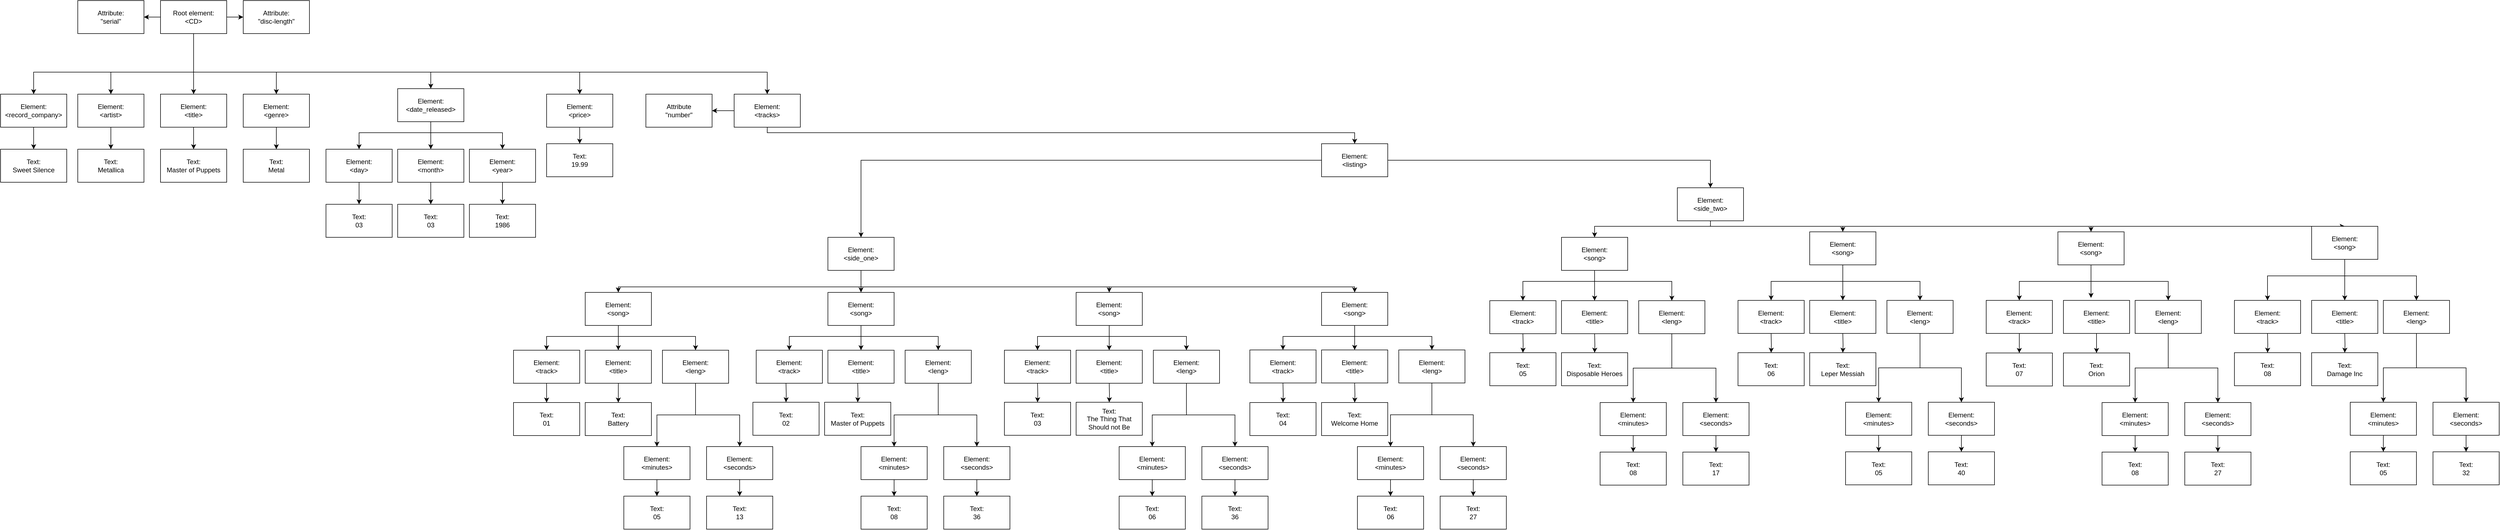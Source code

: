 <mxfile version="20.3.7" type="device"><diagram id="uTWHhxHzwHohY6OMQYmg" name="Pagina-1"><mxGraphModel dx="1826" dy="770" grid="1" gridSize="10" guides="1" tooltips="1" connect="1" arrows="1" fold="1" page="1" pageScale="1" pageWidth="827" pageHeight="1169" math="0" shadow="0"><root><mxCell id="0"/><mxCell id="1" parent="0"/><mxCell id="5ODjTU5dufKvru8kq5_A-4" value="" style="edgeStyle=orthogonalEdgeStyle;rounded=0;orthogonalLoop=1;jettySize=auto;html=1;" edge="1" parent="1" source="5ODjTU5dufKvru8kq5_A-1" target="5ODjTU5dufKvru8kq5_A-3"><mxGeometry relative="1" as="geometry"/></mxCell><mxCell id="5ODjTU5dufKvru8kq5_A-6" value="" style="edgeStyle=orthogonalEdgeStyle;rounded=0;orthogonalLoop=1;jettySize=auto;html=1;" edge="1" parent="1" source="5ODjTU5dufKvru8kq5_A-1" target="5ODjTU5dufKvru8kq5_A-2"><mxGeometry relative="1" as="geometry"/></mxCell><mxCell id="5ODjTU5dufKvru8kq5_A-38" style="edgeStyle=orthogonalEdgeStyle;rounded=0;orthogonalLoop=1;jettySize=auto;html=1;entryX=0.5;entryY=0;entryDx=0;entryDy=0;" edge="1" parent="1" source="5ODjTU5dufKvru8kq5_A-1" target="5ODjTU5dufKvru8kq5_A-10"><mxGeometry relative="1" as="geometry"/></mxCell><mxCell id="5ODjTU5dufKvru8kq5_A-39" style="edgeStyle=orthogonalEdgeStyle;rounded=0;orthogonalLoop=1;jettySize=auto;html=1;entryX=0.5;entryY=0;entryDx=0;entryDy=0;" edge="1" parent="1" source="5ODjTU5dufKvru8kq5_A-1" target="5ODjTU5dufKvru8kq5_A-14"><mxGeometry relative="1" as="geometry"><Array as="points"><mxPoint x="390" y="170"/><mxPoint x="540" y="170"/></Array></mxGeometry></mxCell><mxCell id="5ODjTU5dufKvru8kq5_A-42" style="edgeStyle=orthogonalEdgeStyle;rounded=0;orthogonalLoop=1;jettySize=auto;html=1;entryX=0.5;entryY=0;entryDx=0;entryDy=0;" edge="1" parent="1" source="5ODjTU5dufKvru8kq5_A-1" target="5ODjTU5dufKvru8kq5_A-7"><mxGeometry relative="1" as="geometry"><Array as="points"><mxPoint x="390" y="170"/><mxPoint x="240" y="170"/></Array></mxGeometry></mxCell><mxCell id="5ODjTU5dufKvru8kq5_A-43" style="edgeStyle=orthogonalEdgeStyle;rounded=0;orthogonalLoop=1;jettySize=auto;html=1;entryX=0.5;entryY=0;entryDx=0;entryDy=0;" edge="1" parent="1" source="5ODjTU5dufKvru8kq5_A-1" target="5ODjTU5dufKvru8kq5_A-9"><mxGeometry relative="1" as="geometry"><Array as="points"><mxPoint x="390" y="170"/><mxPoint x="100" y="170"/></Array></mxGeometry></mxCell><mxCell id="5ODjTU5dufKvru8kq5_A-52" style="edgeStyle=orthogonalEdgeStyle;rounded=0;orthogonalLoop=1;jettySize=auto;html=1;" edge="1" parent="1" source="5ODjTU5dufKvru8kq5_A-1" target="5ODjTU5dufKvru8kq5_A-16"><mxGeometry relative="1" as="geometry"><Array as="points"><mxPoint x="390" y="170"/><mxPoint x="1090" y="170"/></Array></mxGeometry></mxCell><mxCell id="5ODjTU5dufKvru8kq5_A-56" style="edgeStyle=orthogonalEdgeStyle;rounded=0;orthogonalLoop=1;jettySize=auto;html=1;entryX=0.5;entryY=0;entryDx=0;entryDy=0;" edge="1" parent="1" source="5ODjTU5dufKvru8kq5_A-1" target="5ODjTU5dufKvru8kq5_A-11"><mxGeometry relative="1" as="geometry"><Array as="points"><mxPoint x="390" y="170"/><mxPoint x="1430" y="170"/></Array></mxGeometry></mxCell><mxCell id="5ODjTU5dufKvru8kq5_A-117" style="edgeStyle=orthogonalEdgeStyle;rounded=0;orthogonalLoop=1;jettySize=auto;html=1;" edge="1" parent="1" source="5ODjTU5dufKvru8kq5_A-1" target="5ODjTU5dufKvru8kq5_A-15"><mxGeometry relative="1" as="geometry"><Array as="points"><mxPoint x="390" y="170"/><mxPoint x="820" y="170"/></Array></mxGeometry></mxCell><mxCell id="5ODjTU5dufKvru8kq5_A-1" value="Root element:&lt;br&gt;&amp;lt;CD&amp;gt;" style="rounded=0;whiteSpace=wrap;html=1;" vertex="1" parent="1"><mxGeometry x="330" y="40" width="120" height="60" as="geometry"/></mxCell><mxCell id="5ODjTU5dufKvru8kq5_A-2" value="Attribute:&lt;br&gt;&quot;disc-length&quot;" style="rounded=0;whiteSpace=wrap;html=1;" vertex="1" parent="1"><mxGeometry x="480" y="40" width="120" height="60" as="geometry"/></mxCell><mxCell id="5ODjTU5dufKvru8kq5_A-3" value="Attribute:&lt;br&gt;&quot;serial&quot;" style="rounded=0;whiteSpace=wrap;html=1;" vertex="1" parent="1"><mxGeometry x="180" y="40" width="120" height="60" as="geometry"/></mxCell><mxCell id="5ODjTU5dufKvru8kq5_A-119" value="" style="edgeStyle=orthogonalEdgeStyle;rounded=0;orthogonalLoop=1;jettySize=auto;html=1;" edge="1" parent="1" source="5ODjTU5dufKvru8kq5_A-7" target="5ODjTU5dufKvru8kq5_A-114"><mxGeometry relative="1" as="geometry"/></mxCell><mxCell id="5ODjTU5dufKvru8kq5_A-7" value="Element:&lt;br&gt;&amp;lt;artist&amp;gt;" style="rounded=0;whiteSpace=wrap;html=1;" vertex="1" parent="1"><mxGeometry x="180" y="210" width="120" height="60" as="geometry"/></mxCell><mxCell id="5ODjTU5dufKvru8kq5_A-118" value="" style="edgeStyle=orthogonalEdgeStyle;rounded=0;orthogonalLoop=1;jettySize=auto;html=1;" edge="1" parent="1" source="5ODjTU5dufKvru8kq5_A-9" target="5ODjTU5dufKvru8kq5_A-113"><mxGeometry relative="1" as="geometry"/></mxCell><mxCell id="5ODjTU5dufKvru8kq5_A-9" value="Element:&lt;br&gt;&amp;lt;record_company&amp;gt;" style="rounded=0;whiteSpace=wrap;html=1;" vertex="1" parent="1"><mxGeometry x="40" y="210" width="120" height="60" as="geometry"/></mxCell><mxCell id="5ODjTU5dufKvru8kq5_A-120" value="" style="edgeStyle=orthogonalEdgeStyle;rounded=0;orthogonalLoop=1;jettySize=auto;html=1;" edge="1" parent="1" source="5ODjTU5dufKvru8kq5_A-10" target="5ODjTU5dufKvru8kq5_A-115"><mxGeometry relative="1" as="geometry"/></mxCell><mxCell id="5ODjTU5dufKvru8kq5_A-10" value="Element:&lt;br&gt;&amp;lt;title&amp;gt;" style="rounded=0;whiteSpace=wrap;html=1;" vertex="1" parent="1"><mxGeometry x="330" y="210" width="120" height="60" as="geometry"/></mxCell><mxCell id="5ODjTU5dufKvru8kq5_A-79" style="edgeStyle=orthogonalEdgeStyle;rounded=0;orthogonalLoop=1;jettySize=auto;html=1;entryX=0.5;entryY=0;entryDx=0;entryDy=0;" edge="1" parent="1" source="5ODjTU5dufKvru8kq5_A-11" target="5ODjTU5dufKvru8kq5_A-19"><mxGeometry relative="1" as="geometry"><Array as="points"><mxPoint x="1430" y="280"/><mxPoint x="2495" y="280"/></Array></mxGeometry></mxCell><mxCell id="5ODjTU5dufKvru8kq5_A-297" value="" style="edgeStyle=orthogonalEdgeStyle;rounded=0;orthogonalLoop=1;jettySize=auto;html=1;" edge="1" parent="1" source="5ODjTU5dufKvru8kq5_A-11" target="5ODjTU5dufKvru8kq5_A-18"><mxGeometry relative="1" as="geometry"/></mxCell><mxCell id="5ODjTU5dufKvru8kq5_A-11" value="Element:&lt;br&gt;&amp;lt;tracks&amp;gt;" style="rounded=0;whiteSpace=wrap;html=1;" vertex="1" parent="1"><mxGeometry x="1370" y="210" width="120" height="60" as="geometry"/></mxCell><mxCell id="5ODjTU5dufKvru8kq5_A-121" value="" style="edgeStyle=orthogonalEdgeStyle;rounded=0;orthogonalLoop=1;jettySize=auto;html=1;" edge="1" parent="1" source="5ODjTU5dufKvru8kq5_A-14" target="5ODjTU5dufKvru8kq5_A-116"><mxGeometry relative="1" as="geometry"/></mxCell><mxCell id="5ODjTU5dufKvru8kq5_A-14" value="Element:&lt;br&gt;&amp;lt;genre&amp;gt;" style="rounded=0;whiteSpace=wrap;html=1;" vertex="1" parent="1"><mxGeometry x="480" y="210" width="120" height="60" as="geometry"/></mxCell><mxCell id="5ODjTU5dufKvru8kq5_A-53" style="edgeStyle=orthogonalEdgeStyle;rounded=0;orthogonalLoop=1;jettySize=auto;html=1;entryX=0.5;entryY=0;entryDx=0;entryDy=0;" edge="1" parent="1" source="5ODjTU5dufKvru8kq5_A-15" target="5ODjTU5dufKvru8kq5_A-46"><mxGeometry relative="1" as="geometry"><Array as="points"><mxPoint x="820" y="280"/><mxPoint x="690" y="280"/></Array></mxGeometry></mxCell><mxCell id="5ODjTU5dufKvru8kq5_A-54" style="edgeStyle=orthogonalEdgeStyle;rounded=0;orthogonalLoop=1;jettySize=auto;html=1;" edge="1" parent="1" source="5ODjTU5dufKvru8kq5_A-15" target="5ODjTU5dufKvru8kq5_A-48"><mxGeometry relative="1" as="geometry"><Array as="points"><mxPoint x="820" y="280"/><mxPoint x="950" y="280"/></Array></mxGeometry></mxCell><mxCell id="5ODjTU5dufKvru8kq5_A-55" value="" style="edgeStyle=orthogonalEdgeStyle;rounded=0;orthogonalLoop=1;jettySize=auto;html=1;" edge="1" parent="1" source="5ODjTU5dufKvru8kq5_A-15" target="5ODjTU5dufKvru8kq5_A-47"><mxGeometry relative="1" as="geometry"/></mxCell><mxCell id="5ODjTU5dufKvru8kq5_A-15" value="Element:&lt;br&gt;&amp;lt;date_released&amp;gt;" style="rounded=0;whiteSpace=wrap;html=1;" vertex="1" parent="1"><mxGeometry x="760" y="200" width="120" height="60" as="geometry"/></mxCell><mxCell id="5ODjTU5dufKvru8kq5_A-130" value="" style="edgeStyle=orthogonalEdgeStyle;rounded=0;orthogonalLoop=1;jettySize=auto;html=1;" edge="1" parent="1" source="5ODjTU5dufKvru8kq5_A-16" target="5ODjTU5dufKvru8kq5_A-129"><mxGeometry relative="1" as="geometry"/></mxCell><mxCell id="5ODjTU5dufKvru8kq5_A-16" value="Element:&lt;br&gt;&amp;lt;price&amp;gt;" style="rounded=0;whiteSpace=wrap;html=1;" vertex="1" parent="1"><mxGeometry x="1030" y="210" width="120" height="60" as="geometry"/></mxCell><mxCell id="5ODjTU5dufKvru8kq5_A-18" value="Attribute&lt;br&gt;&quot;number&quot;" style="rounded=0;whiteSpace=wrap;html=1;" vertex="1" parent="1"><mxGeometry x="1210" y="210" width="120" height="60" as="geometry"/></mxCell><mxCell id="5ODjTU5dufKvru8kq5_A-77" style="edgeStyle=orthogonalEdgeStyle;rounded=0;orthogonalLoop=1;jettySize=auto;html=1;" edge="1" parent="1" source="5ODjTU5dufKvru8kq5_A-19" target="5ODjTU5dufKvru8kq5_A-20"><mxGeometry relative="1" as="geometry"/></mxCell><mxCell id="5ODjTU5dufKvru8kq5_A-78" style="edgeStyle=orthogonalEdgeStyle;rounded=0;orthogonalLoop=1;jettySize=auto;html=1;entryX=0.5;entryY=0;entryDx=0;entryDy=0;" edge="1" parent="1" source="5ODjTU5dufKvru8kq5_A-19" target="5ODjTU5dufKvru8kq5_A-25"><mxGeometry relative="1" as="geometry"/></mxCell><mxCell id="5ODjTU5dufKvru8kq5_A-19" value="Element:&lt;br&gt;&amp;lt;listing&amp;gt;" style="rounded=0;whiteSpace=wrap;html=1;" vertex="1" parent="1"><mxGeometry x="2435" y="300" width="120" height="60" as="geometry"/></mxCell><mxCell id="5ODjTU5dufKvru8kq5_A-81" value="" style="edgeStyle=orthogonalEdgeStyle;rounded=0;orthogonalLoop=1;jettySize=auto;html=1;" edge="1" parent="1" source="5ODjTU5dufKvru8kq5_A-20" target="5ODjTU5dufKvru8kq5_A-22"><mxGeometry relative="1" as="geometry"/></mxCell><mxCell id="5ODjTU5dufKvru8kq5_A-133" style="edgeStyle=orthogonalEdgeStyle;rounded=0;orthogonalLoop=1;jettySize=auto;html=1;entryX=0.5;entryY=0;entryDx=0;entryDy=0;" edge="1" parent="1" source="5ODjTU5dufKvru8kq5_A-20" target="5ODjTU5dufKvru8kq5_A-21"><mxGeometry relative="1" as="geometry"><Array as="points"><mxPoint x="1600" y="560"/><mxPoint x="1160" y="560"/></Array></mxGeometry></mxCell><mxCell id="5ODjTU5dufKvru8kq5_A-134" style="edgeStyle=orthogonalEdgeStyle;rounded=0;orthogonalLoop=1;jettySize=auto;html=1;entryX=0.5;entryY=0;entryDx=0;entryDy=0;" edge="1" parent="1" source="5ODjTU5dufKvru8kq5_A-20" target="5ODjTU5dufKvru8kq5_A-23"><mxGeometry relative="1" as="geometry"><Array as="points"><mxPoint x="1600" y="560"/><mxPoint x="2050" y="560"/></Array></mxGeometry></mxCell><mxCell id="5ODjTU5dufKvru8kq5_A-135" style="edgeStyle=orthogonalEdgeStyle;rounded=0;orthogonalLoop=1;jettySize=auto;html=1;" edge="1" parent="1" source="5ODjTU5dufKvru8kq5_A-20" target="5ODjTU5dufKvru8kq5_A-24"><mxGeometry relative="1" as="geometry"><Array as="points"><mxPoint x="1600" y="560"/><mxPoint x="2495" y="560"/></Array></mxGeometry></mxCell><mxCell id="5ODjTU5dufKvru8kq5_A-20" value="Element:&lt;br&gt;&amp;lt;side_one&amp;gt;" style="rounded=0;whiteSpace=wrap;html=1;" vertex="1" parent="1"><mxGeometry x="1540" y="470" width="120" height="60" as="geometry"/></mxCell><mxCell id="5ODjTU5dufKvru8kq5_A-91" style="edgeStyle=orthogonalEdgeStyle;rounded=0;orthogonalLoop=1;jettySize=auto;html=1;entryX=0.5;entryY=0;entryDx=0;entryDy=0;" edge="1" parent="1" source="5ODjTU5dufKvru8kq5_A-21" target="5ODjTU5dufKvru8kq5_A-32"><mxGeometry relative="1" as="geometry"><Array as="points"><mxPoint x="1160" y="650"/><mxPoint x="1300" y="650"/></Array></mxGeometry></mxCell><mxCell id="5ODjTU5dufKvru8kq5_A-92" value="" style="edgeStyle=orthogonalEdgeStyle;rounded=0;orthogonalLoop=1;jettySize=auto;html=1;" edge="1" parent="1" source="5ODjTU5dufKvru8kq5_A-21" target="5ODjTU5dufKvru8kq5_A-31"><mxGeometry relative="1" as="geometry"/></mxCell><mxCell id="5ODjTU5dufKvru8kq5_A-93" style="edgeStyle=orthogonalEdgeStyle;rounded=0;orthogonalLoop=1;jettySize=auto;html=1;entryX=0.5;entryY=0;entryDx=0;entryDy=0;" edge="1" parent="1" source="5ODjTU5dufKvru8kq5_A-21" target="5ODjTU5dufKvru8kq5_A-30"><mxGeometry relative="1" as="geometry"><Array as="points"><mxPoint x="1160" y="650"/><mxPoint x="1030" y="650"/></Array></mxGeometry></mxCell><mxCell id="5ODjTU5dufKvru8kq5_A-21" value="Element:&lt;br&gt;&amp;lt;song&amp;gt;" style="rounded=0;whiteSpace=wrap;html=1;" vertex="1" parent="1"><mxGeometry x="1100" y="570" width="120" height="60" as="geometry"/></mxCell><mxCell id="5ODjTU5dufKvru8kq5_A-94" style="edgeStyle=orthogonalEdgeStyle;rounded=0;orthogonalLoop=1;jettySize=auto;html=1;" edge="1" parent="1" source="5ODjTU5dufKvru8kq5_A-22" target="5ODjTU5dufKvru8kq5_A-34"><mxGeometry relative="1" as="geometry"/></mxCell><mxCell id="5ODjTU5dufKvru8kq5_A-95" style="edgeStyle=orthogonalEdgeStyle;rounded=0;orthogonalLoop=1;jettySize=auto;html=1;entryX=0.5;entryY=0;entryDx=0;entryDy=0;" edge="1" parent="1" source="5ODjTU5dufKvru8kq5_A-22" target="5ODjTU5dufKvru8kq5_A-33"><mxGeometry relative="1" as="geometry"><Array as="points"><mxPoint x="1600" y="650"/><mxPoint x="1470" y="650"/></Array></mxGeometry></mxCell><mxCell id="5ODjTU5dufKvru8kq5_A-96" style="edgeStyle=orthogonalEdgeStyle;rounded=0;orthogonalLoop=1;jettySize=auto;html=1;" edge="1" parent="1" source="5ODjTU5dufKvru8kq5_A-22" target="5ODjTU5dufKvru8kq5_A-35"><mxGeometry relative="1" as="geometry"><Array as="points"><mxPoint x="1600" y="650"/><mxPoint x="1740" y="650"/></Array></mxGeometry></mxCell><mxCell id="5ODjTU5dufKvru8kq5_A-22" value="Element:&lt;br&gt;&amp;lt;song&amp;gt;" style="rounded=0;whiteSpace=wrap;html=1;" vertex="1" parent="1"><mxGeometry x="1540" y="570" width="120" height="60" as="geometry"/></mxCell><mxCell id="5ODjTU5dufKvru8kq5_A-97" style="edgeStyle=orthogonalEdgeStyle;rounded=0;orthogonalLoop=1;jettySize=auto;html=1;entryX=0.5;entryY=0;entryDx=0;entryDy=0;" edge="1" parent="1" source="5ODjTU5dufKvru8kq5_A-23" target="5ODjTU5dufKvru8kq5_A-58"><mxGeometry relative="1" as="geometry"/></mxCell><mxCell id="5ODjTU5dufKvru8kq5_A-98" style="edgeStyle=orthogonalEdgeStyle;rounded=0;orthogonalLoop=1;jettySize=auto;html=1;" edge="1" parent="1" source="5ODjTU5dufKvru8kq5_A-23" target="5ODjTU5dufKvru8kq5_A-57"><mxGeometry relative="1" as="geometry"><Array as="points"><mxPoint x="2050" y="650"/><mxPoint x="1920" y="650"/></Array></mxGeometry></mxCell><mxCell id="5ODjTU5dufKvru8kq5_A-136" style="edgeStyle=orthogonalEdgeStyle;rounded=0;orthogonalLoop=1;jettySize=auto;html=1;" edge="1" parent="1" source="5ODjTU5dufKvru8kq5_A-23" target="5ODjTU5dufKvru8kq5_A-59"><mxGeometry relative="1" as="geometry"><Array as="points"><mxPoint x="2050" y="650"/><mxPoint x="2190" y="650"/></Array></mxGeometry></mxCell><mxCell id="5ODjTU5dufKvru8kq5_A-23" value="Element:&lt;br&gt;&amp;lt;song&amp;gt;" style="rounded=0;whiteSpace=wrap;html=1;" vertex="1" parent="1"><mxGeometry x="1990" y="570" width="120" height="60" as="geometry"/></mxCell><mxCell id="5ODjTU5dufKvru8kq5_A-100" value="" style="edgeStyle=orthogonalEdgeStyle;rounded=0;orthogonalLoop=1;jettySize=auto;html=1;" edge="1" parent="1" source="5ODjTU5dufKvru8kq5_A-24" target="5ODjTU5dufKvru8kq5_A-61"><mxGeometry relative="1" as="geometry"/></mxCell><mxCell id="5ODjTU5dufKvru8kq5_A-137" style="edgeStyle=orthogonalEdgeStyle;rounded=0;orthogonalLoop=1;jettySize=auto;html=1;entryX=0.5;entryY=0;entryDx=0;entryDy=0;" edge="1" parent="1" source="5ODjTU5dufKvru8kq5_A-24" target="5ODjTU5dufKvru8kq5_A-60"><mxGeometry relative="1" as="geometry"><Array as="points"><mxPoint x="2495" y="650"/><mxPoint x="2365" y="650"/></Array></mxGeometry></mxCell><mxCell id="5ODjTU5dufKvru8kq5_A-138" style="edgeStyle=orthogonalEdgeStyle;rounded=0;orthogonalLoop=1;jettySize=auto;html=1;entryX=0.5;entryY=0;entryDx=0;entryDy=0;" edge="1" parent="1" source="5ODjTU5dufKvru8kq5_A-24" target="5ODjTU5dufKvru8kq5_A-62"><mxGeometry relative="1" as="geometry"><Array as="points"><mxPoint x="2495" y="650"/><mxPoint x="2635" y="650"/></Array></mxGeometry></mxCell><mxCell id="5ODjTU5dufKvru8kq5_A-24" value="Element:&lt;br&gt;&amp;lt;song&amp;gt;" style="rounded=0;whiteSpace=wrap;html=1;" vertex="1" parent="1"><mxGeometry x="2435" y="570" width="120" height="60" as="geometry"/></mxCell><mxCell id="5ODjTU5dufKvru8kq5_A-84" style="edgeStyle=orthogonalEdgeStyle;rounded=0;orthogonalLoop=1;jettySize=auto;html=1;entryX=0.5;entryY=0;entryDx=0;entryDy=0;" edge="1" parent="1" source="5ODjTU5dufKvru8kq5_A-25" target="5ODjTU5dufKvru8kq5_A-26"><mxGeometry relative="1" as="geometry"><Array as="points"><mxPoint x="3140" y="450"/><mxPoint x="2930" y="450"/></Array></mxGeometry></mxCell><mxCell id="5ODjTU5dufKvru8kq5_A-85" style="edgeStyle=orthogonalEdgeStyle;rounded=0;orthogonalLoop=1;jettySize=auto;html=1;entryX=0.5;entryY=0;entryDx=0;entryDy=0;" edge="1" parent="1" source="5ODjTU5dufKvru8kq5_A-25" target="5ODjTU5dufKvru8kq5_A-27"><mxGeometry relative="1" as="geometry"><Array as="points"><mxPoint x="3140" y="450"/><mxPoint x="3380" y="450"/></Array></mxGeometry></mxCell><mxCell id="5ODjTU5dufKvru8kq5_A-86" style="edgeStyle=orthogonalEdgeStyle;rounded=0;orthogonalLoop=1;jettySize=auto;html=1;entryX=0.5;entryY=0;entryDx=0;entryDy=0;" edge="1" parent="1" source="5ODjTU5dufKvru8kq5_A-25" target="5ODjTU5dufKvru8kq5_A-28"><mxGeometry relative="1" as="geometry"><Array as="points"><mxPoint x="3140" y="450"/><mxPoint x="3830" y="450"/></Array></mxGeometry></mxCell><mxCell id="5ODjTU5dufKvru8kq5_A-112" style="edgeStyle=orthogonalEdgeStyle;rounded=0;orthogonalLoop=1;jettySize=auto;html=1;entryX=0.5;entryY=0;entryDx=0;entryDy=0;" edge="1" parent="1" source="5ODjTU5dufKvru8kq5_A-25" target="5ODjTU5dufKvru8kq5_A-29"><mxGeometry relative="1" as="geometry"><Array as="points"><mxPoint x="3140" y="450"/></Array></mxGeometry></mxCell><mxCell id="5ODjTU5dufKvru8kq5_A-25" value="Element:&lt;br&gt;&amp;lt;side_two&amp;gt;" style="rounded=0;whiteSpace=wrap;html=1;" vertex="1" parent="1"><mxGeometry x="3080" y="380" width="120" height="60" as="geometry"/></mxCell><mxCell id="5ODjTU5dufKvru8kq5_A-88" style="edgeStyle=orthogonalEdgeStyle;rounded=0;orthogonalLoop=1;jettySize=auto;html=1;entryX=0.5;entryY=0;entryDx=0;entryDy=0;" edge="1" parent="1" source="5ODjTU5dufKvru8kq5_A-26" target="5ODjTU5dufKvru8kq5_A-63"><mxGeometry relative="1" as="geometry"><Array as="points"><mxPoint x="2930" y="550"/><mxPoint x="2800" y="550"/></Array></mxGeometry></mxCell><mxCell id="5ODjTU5dufKvru8kq5_A-89" value="" style="edgeStyle=orthogonalEdgeStyle;rounded=0;orthogonalLoop=1;jettySize=auto;html=1;" edge="1" parent="1" source="5ODjTU5dufKvru8kq5_A-26" target="5ODjTU5dufKvru8kq5_A-64"><mxGeometry relative="1" as="geometry"/></mxCell><mxCell id="5ODjTU5dufKvru8kq5_A-90" style="edgeStyle=orthogonalEdgeStyle;rounded=0;orthogonalLoop=1;jettySize=auto;html=1;" edge="1" parent="1" source="5ODjTU5dufKvru8kq5_A-26" target="5ODjTU5dufKvru8kq5_A-65"><mxGeometry relative="1" as="geometry"><Array as="points"><mxPoint x="2930" y="550"/><mxPoint x="3070" y="550"/></Array></mxGeometry></mxCell><mxCell id="5ODjTU5dufKvru8kq5_A-26" value="Element:&lt;br&gt;&amp;lt;song&amp;gt;" style="rounded=0;whiteSpace=wrap;html=1;" vertex="1" parent="1"><mxGeometry x="2870" y="470" width="120" height="60" as="geometry"/></mxCell><mxCell id="5ODjTU5dufKvru8kq5_A-103" value="" style="edgeStyle=orthogonalEdgeStyle;rounded=0;orthogonalLoop=1;jettySize=auto;html=1;" edge="1" parent="1" source="5ODjTU5dufKvru8kq5_A-27" target="5ODjTU5dufKvru8kq5_A-67"><mxGeometry relative="1" as="geometry"/></mxCell><mxCell id="5ODjTU5dufKvru8kq5_A-104" style="edgeStyle=orthogonalEdgeStyle;rounded=0;orthogonalLoop=1;jettySize=auto;html=1;entryX=0.5;entryY=0;entryDx=0;entryDy=0;" edge="1" parent="1" source="5ODjTU5dufKvru8kq5_A-27" target="5ODjTU5dufKvru8kq5_A-66"><mxGeometry relative="1" as="geometry"><Array as="points"><mxPoint x="3380" y="550"/><mxPoint x="3250" y="550"/></Array></mxGeometry></mxCell><mxCell id="5ODjTU5dufKvru8kq5_A-105" style="edgeStyle=orthogonalEdgeStyle;rounded=0;orthogonalLoop=1;jettySize=auto;html=1;entryX=0.5;entryY=0;entryDx=0;entryDy=0;" edge="1" parent="1" source="5ODjTU5dufKvru8kq5_A-27" target="5ODjTU5dufKvru8kq5_A-68"><mxGeometry relative="1" as="geometry"><Array as="points"><mxPoint x="3380" y="550"/><mxPoint x="3520" y="550"/></Array></mxGeometry></mxCell><mxCell id="5ODjTU5dufKvru8kq5_A-27" value="Element:&lt;br&gt;&amp;lt;song&amp;gt;" style="rounded=0;whiteSpace=wrap;html=1;" vertex="1" parent="1"><mxGeometry x="3320" y="460" width="120" height="60" as="geometry"/></mxCell><mxCell id="5ODjTU5dufKvru8kq5_A-106" style="edgeStyle=orthogonalEdgeStyle;rounded=0;orthogonalLoop=1;jettySize=auto;html=1;" edge="1" parent="1" source="5ODjTU5dufKvru8kq5_A-28"><mxGeometry relative="1" as="geometry"><mxPoint x="3830" y="580" as="targetPoint"/></mxGeometry></mxCell><mxCell id="5ODjTU5dufKvru8kq5_A-107" style="edgeStyle=orthogonalEdgeStyle;rounded=0;orthogonalLoop=1;jettySize=auto;html=1;" edge="1" parent="1" source="5ODjTU5dufKvru8kq5_A-28" target="5ODjTU5dufKvru8kq5_A-69"><mxGeometry relative="1" as="geometry"><Array as="points"><mxPoint x="3830" y="550"/><mxPoint x="3700" y="550"/></Array></mxGeometry></mxCell><mxCell id="5ODjTU5dufKvru8kq5_A-108" style="edgeStyle=orthogonalEdgeStyle;rounded=0;orthogonalLoop=1;jettySize=auto;html=1;entryX=0.5;entryY=0;entryDx=0;entryDy=0;" edge="1" parent="1" source="5ODjTU5dufKvru8kq5_A-28" target="5ODjTU5dufKvru8kq5_A-71"><mxGeometry relative="1" as="geometry"><Array as="points"><mxPoint x="3830" y="550"/><mxPoint x="3970" y="550"/></Array></mxGeometry></mxCell><mxCell id="5ODjTU5dufKvru8kq5_A-28" value="Element:&lt;br&gt;&amp;lt;song&amp;gt;" style="rounded=0;whiteSpace=wrap;html=1;" vertex="1" parent="1"><mxGeometry x="3770" y="460" width="120" height="60" as="geometry"/></mxCell><mxCell id="5ODjTU5dufKvru8kq5_A-109" style="edgeStyle=orthogonalEdgeStyle;rounded=0;orthogonalLoop=1;jettySize=auto;html=1;entryX=0.5;entryY=0;entryDx=0;entryDy=0;" edge="1" parent="1" source="5ODjTU5dufKvru8kq5_A-29" target="5ODjTU5dufKvru8kq5_A-72"><mxGeometry relative="1" as="geometry"><Array as="points"><mxPoint x="4290" y="540"/><mxPoint x="4150" y="540"/></Array></mxGeometry></mxCell><mxCell id="5ODjTU5dufKvru8kq5_A-110" value="" style="edgeStyle=orthogonalEdgeStyle;rounded=0;orthogonalLoop=1;jettySize=auto;html=1;" edge="1" parent="1" source="5ODjTU5dufKvru8kq5_A-29" target="5ODjTU5dufKvru8kq5_A-73"><mxGeometry relative="1" as="geometry"/></mxCell><mxCell id="5ODjTU5dufKvru8kq5_A-111" style="edgeStyle=orthogonalEdgeStyle;rounded=0;orthogonalLoop=1;jettySize=auto;html=1;entryX=0.5;entryY=0;entryDx=0;entryDy=0;" edge="1" parent="1" source="5ODjTU5dufKvru8kq5_A-29" target="5ODjTU5dufKvru8kq5_A-74"><mxGeometry relative="1" as="geometry"><Array as="points"><mxPoint x="4290" y="540"/><mxPoint x="4420" y="540"/></Array></mxGeometry></mxCell><mxCell id="5ODjTU5dufKvru8kq5_A-29" value="Element:&lt;br&gt;&amp;lt;song&amp;gt;" style="rounded=0;whiteSpace=wrap;html=1;" vertex="1" parent="1"><mxGeometry x="4230" y="450" width="120" height="60" as="geometry"/></mxCell><mxCell id="5ODjTU5dufKvru8kq5_A-144" value="" style="edgeStyle=orthogonalEdgeStyle;rounded=0;orthogonalLoop=1;jettySize=auto;html=1;" edge="1" parent="1" source="5ODjTU5dufKvru8kq5_A-30" target="5ODjTU5dufKvru8kq5_A-139"><mxGeometry relative="1" as="geometry"/></mxCell><mxCell id="5ODjTU5dufKvru8kq5_A-30" value="Element:&lt;br&gt;&amp;lt;track&amp;gt;" style="rounded=0;whiteSpace=wrap;html=1;" vertex="1" parent="1"><mxGeometry x="970" y="675" width="120" height="60" as="geometry"/></mxCell><mxCell id="5ODjTU5dufKvru8kq5_A-143" value="" style="edgeStyle=orthogonalEdgeStyle;rounded=0;orthogonalLoop=1;jettySize=auto;html=1;" edge="1" parent="1" source="5ODjTU5dufKvru8kq5_A-31" target="5ODjTU5dufKvru8kq5_A-140"><mxGeometry relative="1" as="geometry"/></mxCell><mxCell id="5ODjTU5dufKvru8kq5_A-31" value="Element:&lt;br&gt;&amp;lt;title&amp;gt;" style="rounded=0;whiteSpace=wrap;html=1;" vertex="1" parent="1"><mxGeometry x="1100" y="675" width="120" height="60" as="geometry"/></mxCell><mxCell id="5ODjTU5dufKvru8kq5_A-147" style="edgeStyle=orthogonalEdgeStyle;rounded=0;orthogonalLoop=1;jettySize=auto;html=1;" edge="1" parent="1" source="5ODjTU5dufKvru8kq5_A-32" target="5ODjTU5dufKvru8kq5_A-146"><mxGeometry relative="1" as="geometry"/></mxCell><mxCell id="5ODjTU5dufKvru8kq5_A-148" style="edgeStyle=orthogonalEdgeStyle;rounded=0;orthogonalLoop=1;jettySize=auto;html=1;entryX=0.5;entryY=0;entryDx=0;entryDy=0;" edge="1" parent="1" source="5ODjTU5dufKvru8kq5_A-32" target="5ODjTU5dufKvru8kq5_A-145"><mxGeometry relative="1" as="geometry"/></mxCell><mxCell id="5ODjTU5dufKvru8kq5_A-32" value="Element:&lt;br&gt;&amp;lt;leng&amp;gt;" style="rounded=0;whiteSpace=wrap;html=1;" vertex="1" parent="1"><mxGeometry x="1240" y="675" width="120" height="60" as="geometry"/></mxCell><mxCell id="5ODjTU5dufKvru8kq5_A-33" value="Element:&lt;br&gt;&amp;lt;track&amp;gt;" style="rounded=0;whiteSpace=wrap;html=1;" vertex="1" parent="1"><mxGeometry x="1410" y="675" width="120" height="60" as="geometry"/></mxCell><mxCell id="5ODjTU5dufKvru8kq5_A-34" value="Element:&lt;br&gt;&amp;lt;title&amp;gt;" style="rounded=0;whiteSpace=wrap;html=1;" vertex="1" parent="1"><mxGeometry x="1540" y="675" width="120" height="60" as="geometry"/></mxCell><mxCell id="5ODjTU5dufKvru8kq5_A-225" style="edgeStyle=orthogonalEdgeStyle;rounded=0;orthogonalLoop=1;jettySize=auto;html=1;" edge="1" parent="1" source="5ODjTU5dufKvru8kq5_A-35" target="5ODjTU5dufKvru8kq5_A-221"><mxGeometry relative="1" as="geometry"/></mxCell><mxCell id="5ODjTU5dufKvru8kq5_A-226" style="edgeStyle=orthogonalEdgeStyle;rounded=0;orthogonalLoop=1;jettySize=auto;html=1;entryX=0.5;entryY=0;entryDx=0;entryDy=0;" edge="1" parent="1" source="5ODjTU5dufKvru8kq5_A-35" target="5ODjTU5dufKvru8kq5_A-222"><mxGeometry relative="1" as="geometry"/></mxCell><mxCell id="5ODjTU5dufKvru8kq5_A-35" value="Element:&lt;br&gt;&amp;lt;leng&amp;gt;" style="rounded=0;whiteSpace=wrap;html=1;" vertex="1" parent="1"><mxGeometry x="1680" y="675" width="120" height="60" as="geometry"/></mxCell><mxCell id="5ODjTU5dufKvru8kq5_A-125" value="" style="edgeStyle=orthogonalEdgeStyle;rounded=0;orthogonalLoop=1;jettySize=auto;html=1;" edge="1" parent="1" source="5ODjTU5dufKvru8kq5_A-46" target="5ODjTU5dufKvru8kq5_A-122"><mxGeometry relative="1" as="geometry"/></mxCell><mxCell id="5ODjTU5dufKvru8kq5_A-46" value="Element:&lt;br&gt;&amp;lt;day&amp;gt;" style="rounded=0;whiteSpace=wrap;html=1;" vertex="1" parent="1"><mxGeometry x="630" y="310" width="120" height="60" as="geometry"/></mxCell><mxCell id="5ODjTU5dufKvru8kq5_A-126" value="" style="edgeStyle=orthogonalEdgeStyle;rounded=0;orthogonalLoop=1;jettySize=auto;html=1;" edge="1" parent="1" source="5ODjTU5dufKvru8kq5_A-47" target="5ODjTU5dufKvru8kq5_A-123"><mxGeometry relative="1" as="geometry"/></mxCell><mxCell id="5ODjTU5dufKvru8kq5_A-47" value="Element:&lt;br&gt;&amp;lt;month&amp;gt;" style="rounded=0;whiteSpace=wrap;html=1;" vertex="1" parent="1"><mxGeometry x="760" y="310" width="120" height="60" as="geometry"/></mxCell><mxCell id="5ODjTU5dufKvru8kq5_A-127" value="" style="edgeStyle=orthogonalEdgeStyle;rounded=0;orthogonalLoop=1;jettySize=auto;html=1;" edge="1" parent="1" source="5ODjTU5dufKvru8kq5_A-48" target="5ODjTU5dufKvru8kq5_A-124"><mxGeometry relative="1" as="geometry"/></mxCell><mxCell id="5ODjTU5dufKvru8kq5_A-48" value="Element:&lt;br&gt;&amp;lt;year&amp;gt;" style="rounded=0;whiteSpace=wrap;html=1;" vertex="1" parent="1"><mxGeometry x="890" y="310" width="120" height="60" as="geometry"/></mxCell><mxCell id="5ODjTU5dufKvru8kq5_A-57" value="Element:&lt;br&gt;&amp;lt;track&amp;gt;" style="rounded=0;whiteSpace=wrap;html=1;" vertex="1" parent="1"><mxGeometry x="1860" y="675" width="120" height="60" as="geometry"/></mxCell><mxCell id="5ODjTU5dufKvru8kq5_A-58" value="Element:&lt;br&gt;&amp;lt;title&amp;gt;" style="rounded=0;whiteSpace=wrap;html=1;" vertex="1" parent="1"><mxGeometry x="1990" y="675" width="120" height="60" as="geometry"/></mxCell><mxCell id="5ODjTU5dufKvru8kq5_A-235" style="edgeStyle=orthogonalEdgeStyle;rounded=0;orthogonalLoop=1;jettySize=auto;html=1;entryX=0.5;entryY=0;entryDx=0;entryDy=0;" edge="1" parent="1" source="5ODjTU5dufKvru8kq5_A-59" target="5ODjTU5dufKvru8kq5_A-230"><mxGeometry relative="1" as="geometry"/></mxCell><mxCell id="5ODjTU5dufKvru8kq5_A-236" style="edgeStyle=orthogonalEdgeStyle;rounded=0;orthogonalLoop=1;jettySize=auto;html=1;" edge="1" parent="1" source="5ODjTU5dufKvru8kq5_A-59" target="5ODjTU5dufKvru8kq5_A-232"><mxGeometry relative="1" as="geometry"/></mxCell><mxCell id="5ODjTU5dufKvru8kq5_A-59" value="Element:&lt;br&gt;&amp;lt;leng&amp;gt;" style="rounded=0;whiteSpace=wrap;html=1;" vertex="1" parent="1"><mxGeometry x="2130" y="675" width="120" height="60" as="geometry"/></mxCell><mxCell id="5ODjTU5dufKvru8kq5_A-60" value="Element:&lt;br&gt;&amp;lt;track&amp;gt;" style="rounded=0;whiteSpace=wrap;html=1;" vertex="1" parent="1"><mxGeometry x="2305" y="674.5" width="120" height="60" as="geometry"/></mxCell><mxCell id="5ODjTU5dufKvru8kq5_A-61" value="Element:&lt;br&gt;&amp;lt;title&amp;gt;" style="rounded=0;whiteSpace=wrap;html=1;" vertex="1" parent="1"><mxGeometry x="2435" y="674.5" width="120" height="60" as="geometry"/></mxCell><mxCell id="5ODjTU5dufKvru8kq5_A-243" style="edgeStyle=orthogonalEdgeStyle;rounded=0;orthogonalLoop=1;jettySize=auto;html=1;" edge="1" parent="1" source="5ODjTU5dufKvru8kq5_A-62" target="5ODjTU5dufKvru8kq5_A-238"><mxGeometry relative="1" as="geometry"/></mxCell><mxCell id="5ODjTU5dufKvru8kq5_A-244" style="edgeStyle=orthogonalEdgeStyle;rounded=0;orthogonalLoop=1;jettySize=auto;html=1;" edge="1" parent="1" source="5ODjTU5dufKvru8kq5_A-62" target="5ODjTU5dufKvru8kq5_A-239"><mxGeometry relative="1" as="geometry"/></mxCell><mxCell id="5ODjTU5dufKvru8kq5_A-62" value="Element:&lt;br&gt;&amp;lt;leng&amp;gt;" style="rounded=0;whiteSpace=wrap;html=1;" vertex="1" parent="1"><mxGeometry x="2575" y="674.5" width="120" height="60" as="geometry"/></mxCell><mxCell id="5ODjTU5dufKvru8kq5_A-63" value="Element:&lt;br&gt;&amp;lt;track&amp;gt;" style="rounded=0;whiteSpace=wrap;html=1;" vertex="1" parent="1"><mxGeometry x="2740" y="585" width="120" height="60" as="geometry"/></mxCell><mxCell id="5ODjTU5dufKvru8kq5_A-64" value="Element:&lt;br&gt;&amp;lt;title&amp;gt;" style="rounded=0;whiteSpace=wrap;html=1;" vertex="1" parent="1"><mxGeometry x="2870" y="585" width="120" height="60" as="geometry"/></mxCell><mxCell id="5ODjTU5dufKvru8kq5_A-268" style="edgeStyle=orthogonalEdgeStyle;rounded=0;orthogonalLoop=1;jettySize=auto;html=1;" edge="1" parent="1" source="5ODjTU5dufKvru8kq5_A-65" target="5ODjTU5dufKvru8kq5_A-264"><mxGeometry relative="1" as="geometry"/></mxCell><mxCell id="5ODjTU5dufKvru8kq5_A-269" style="edgeStyle=orthogonalEdgeStyle;rounded=0;orthogonalLoop=1;jettySize=auto;html=1;" edge="1" parent="1" source="5ODjTU5dufKvru8kq5_A-65" target="5ODjTU5dufKvru8kq5_A-265"><mxGeometry relative="1" as="geometry"/></mxCell><mxCell id="5ODjTU5dufKvru8kq5_A-65" value="Element:&lt;br&gt;&amp;lt;leng&amp;gt;" style="rounded=0;whiteSpace=wrap;html=1;" vertex="1" parent="1"><mxGeometry x="3010" y="585" width="120" height="60" as="geometry"/></mxCell><mxCell id="5ODjTU5dufKvru8kq5_A-66" value="Element:&lt;br&gt;&amp;lt;track&amp;gt;" style="rounded=0;whiteSpace=wrap;html=1;" vertex="1" parent="1"><mxGeometry x="3190" y="584.5" width="120" height="60" as="geometry"/></mxCell><mxCell id="5ODjTU5dufKvru8kq5_A-67" value="Element:&lt;br&gt;&amp;lt;title&amp;gt;" style="rounded=0;whiteSpace=wrap;html=1;" vertex="1" parent="1"><mxGeometry x="3320" y="584.5" width="120" height="60" as="geometry"/></mxCell><mxCell id="5ODjTU5dufKvru8kq5_A-275" style="edgeStyle=orthogonalEdgeStyle;rounded=0;orthogonalLoop=1;jettySize=auto;html=1;" edge="1" parent="1" source="5ODjTU5dufKvru8kq5_A-68" target="5ODjTU5dufKvru8kq5_A-270"><mxGeometry relative="1" as="geometry"/></mxCell><mxCell id="5ODjTU5dufKvru8kq5_A-276" style="edgeStyle=orthogonalEdgeStyle;rounded=0;orthogonalLoop=1;jettySize=auto;html=1;" edge="1" parent="1" source="5ODjTU5dufKvru8kq5_A-68" target="5ODjTU5dufKvru8kq5_A-271"><mxGeometry relative="1" as="geometry"/></mxCell><mxCell id="5ODjTU5dufKvru8kq5_A-68" value="Element:&lt;br&gt;&amp;lt;leng&amp;gt;" style="rounded=0;whiteSpace=wrap;html=1;" vertex="1" parent="1"><mxGeometry x="3460" y="584.5" width="120" height="60" as="geometry"/></mxCell><mxCell id="5ODjTU5dufKvru8kq5_A-258" value="" style="edgeStyle=orthogonalEdgeStyle;rounded=0;orthogonalLoop=1;jettySize=auto;html=1;" edge="1" parent="1" source="5ODjTU5dufKvru8kq5_A-69" target="5ODjTU5dufKvru8kq5_A-255"><mxGeometry relative="1" as="geometry"/></mxCell><mxCell id="5ODjTU5dufKvru8kq5_A-69" value="Element:&lt;br&gt;&amp;lt;track&amp;gt;" style="rounded=0;whiteSpace=wrap;html=1;" vertex="1" parent="1"><mxGeometry x="3640" y="584.5" width="120" height="60" as="geometry"/></mxCell><mxCell id="5ODjTU5dufKvru8kq5_A-259" value="" style="edgeStyle=orthogonalEdgeStyle;rounded=0;orthogonalLoop=1;jettySize=auto;html=1;" edge="1" parent="1" source="5ODjTU5dufKvru8kq5_A-70" target="5ODjTU5dufKvru8kq5_A-256"><mxGeometry relative="1" as="geometry"/></mxCell><mxCell id="5ODjTU5dufKvru8kq5_A-70" value="Element:&lt;br&gt;&amp;lt;title&amp;gt;" style="rounded=0;whiteSpace=wrap;html=1;" vertex="1" parent="1"><mxGeometry x="3780" y="584.5" width="120" height="60" as="geometry"/></mxCell><mxCell id="5ODjTU5dufKvru8kq5_A-293" style="edgeStyle=orthogonalEdgeStyle;rounded=0;orthogonalLoop=1;jettySize=auto;html=1;entryX=0.5;entryY=0;entryDx=0;entryDy=0;" edge="1" parent="1" source="5ODjTU5dufKvru8kq5_A-71" target="5ODjTU5dufKvru8kq5_A-281"><mxGeometry relative="1" as="geometry"/></mxCell><mxCell id="5ODjTU5dufKvru8kq5_A-294" style="edgeStyle=orthogonalEdgeStyle;rounded=0;orthogonalLoop=1;jettySize=auto;html=1;" edge="1" parent="1" source="5ODjTU5dufKvru8kq5_A-71" target="5ODjTU5dufKvru8kq5_A-282"><mxGeometry relative="1" as="geometry"/></mxCell><mxCell id="5ODjTU5dufKvru8kq5_A-71" value="Element:&lt;br&gt;&amp;lt;leng&amp;gt;" style="rounded=0;whiteSpace=wrap;html=1;" vertex="1" parent="1"><mxGeometry x="3910" y="584.5" width="120" height="60" as="geometry"/></mxCell><mxCell id="5ODjTU5dufKvru8kq5_A-72" value="Element:&lt;br&gt;&amp;lt;track&amp;gt;" style="rounded=0;whiteSpace=wrap;html=1;" vertex="1" parent="1"><mxGeometry x="4090" y="584.5" width="120" height="60" as="geometry"/></mxCell><mxCell id="5ODjTU5dufKvru8kq5_A-73" value="Element:&lt;br&gt;&amp;lt;title&amp;gt;" style="rounded=0;whiteSpace=wrap;html=1;" vertex="1" parent="1"><mxGeometry x="4230" y="584.5" width="120" height="60" as="geometry"/></mxCell><mxCell id="5ODjTU5dufKvru8kq5_A-289" style="edgeStyle=orthogonalEdgeStyle;rounded=0;orthogonalLoop=1;jettySize=auto;html=1;entryX=0.5;entryY=0;entryDx=0;entryDy=0;" edge="1" parent="1" source="5ODjTU5dufKvru8kq5_A-74" target="5ODjTU5dufKvru8kq5_A-285"><mxGeometry relative="1" as="geometry"/></mxCell><mxCell id="5ODjTU5dufKvru8kq5_A-290" style="edgeStyle=orthogonalEdgeStyle;rounded=0;orthogonalLoop=1;jettySize=auto;html=1;entryX=0.5;entryY=0;entryDx=0;entryDy=0;" edge="1" parent="1" source="5ODjTU5dufKvru8kq5_A-74" target="5ODjTU5dufKvru8kq5_A-286"><mxGeometry relative="1" as="geometry"/></mxCell><mxCell id="5ODjTU5dufKvru8kq5_A-74" value="Element:&lt;br&gt;&amp;lt;leng&amp;gt;" style="rounded=0;whiteSpace=wrap;html=1;" vertex="1" parent="1"><mxGeometry x="4360" y="584.5" width="120" height="60" as="geometry"/></mxCell><mxCell id="5ODjTU5dufKvru8kq5_A-113" value="Text:&lt;br&gt;Sweet Silence" style="rounded=0;whiteSpace=wrap;html=1;" vertex="1" parent="1"><mxGeometry x="40" y="310" width="120" height="60" as="geometry"/></mxCell><mxCell id="5ODjTU5dufKvru8kq5_A-114" value="Text:&lt;br&gt;Metallica" style="rounded=0;whiteSpace=wrap;html=1;" vertex="1" parent="1"><mxGeometry x="180" y="310" width="120" height="60" as="geometry"/></mxCell><mxCell id="5ODjTU5dufKvru8kq5_A-115" value="Text:&lt;br&gt;Master of Puppets" style="rounded=0;whiteSpace=wrap;html=1;" vertex="1" parent="1"><mxGeometry x="330" y="310" width="120" height="60" as="geometry"/></mxCell><mxCell id="5ODjTU5dufKvru8kq5_A-116" value="Text:&lt;br&gt;Metal" style="rounded=0;whiteSpace=wrap;html=1;" vertex="1" parent="1"><mxGeometry x="480" y="310" width="120" height="60" as="geometry"/></mxCell><mxCell id="5ODjTU5dufKvru8kq5_A-122" value="Text:&lt;br&gt;03" style="rounded=0;whiteSpace=wrap;html=1;" vertex="1" parent="1"><mxGeometry x="630" y="410" width="120" height="60" as="geometry"/></mxCell><mxCell id="5ODjTU5dufKvru8kq5_A-123" value="Text:&lt;br&gt;03" style="rounded=0;whiteSpace=wrap;html=1;" vertex="1" parent="1"><mxGeometry x="760" y="410" width="120" height="60" as="geometry"/></mxCell><mxCell id="5ODjTU5dufKvru8kq5_A-124" value="Text:&lt;br&gt;1986" style="rounded=0;whiteSpace=wrap;html=1;" vertex="1" parent="1"><mxGeometry x="890" y="410" width="120" height="60" as="geometry"/></mxCell><mxCell id="5ODjTU5dufKvru8kq5_A-129" value="Text:&lt;br&gt;19.99" style="rounded=0;whiteSpace=wrap;html=1;" vertex="1" parent="1"><mxGeometry x="1030" y="300" width="120" height="60" as="geometry"/></mxCell><mxCell id="5ODjTU5dufKvru8kq5_A-139" value="Text:&lt;br&gt;01" style="rounded=0;whiteSpace=wrap;html=1;" vertex="1" parent="1"><mxGeometry x="970" y="770" width="120" height="60" as="geometry"/></mxCell><mxCell id="5ODjTU5dufKvru8kq5_A-140" value="Text:&lt;br&gt;Battery" style="rounded=0;whiteSpace=wrap;html=1;" vertex="1" parent="1"><mxGeometry x="1100" y="770" width="120" height="60" as="geometry"/></mxCell><mxCell id="5ODjTU5dufKvru8kq5_A-152" value="" style="edgeStyle=orthogonalEdgeStyle;rounded=0;orthogonalLoop=1;jettySize=auto;html=1;" edge="1" parent="1" source="5ODjTU5dufKvru8kq5_A-145" target="5ODjTU5dufKvru8kq5_A-149"><mxGeometry relative="1" as="geometry"/></mxCell><mxCell id="5ODjTU5dufKvru8kq5_A-145" value="Element:&lt;br&gt;&amp;lt;minutes&amp;gt;" style="rounded=0;whiteSpace=wrap;html=1;" vertex="1" parent="1"><mxGeometry x="1170" y="850" width="120" height="60" as="geometry"/></mxCell><mxCell id="5ODjTU5dufKvru8kq5_A-151" value="" style="edgeStyle=orthogonalEdgeStyle;rounded=0;orthogonalLoop=1;jettySize=auto;html=1;" edge="1" parent="1" source="5ODjTU5dufKvru8kq5_A-146" target="5ODjTU5dufKvru8kq5_A-150"><mxGeometry relative="1" as="geometry"/></mxCell><mxCell id="5ODjTU5dufKvru8kq5_A-146" value="Element:&lt;br&gt;&amp;lt;seconds&amp;gt;" style="rounded=0;whiteSpace=wrap;html=1;" vertex="1" parent="1"><mxGeometry x="1320" y="850" width="120" height="60" as="geometry"/></mxCell><mxCell id="5ODjTU5dufKvru8kq5_A-149" value="Text:&lt;br&gt;05" style="rounded=0;whiteSpace=wrap;html=1;" vertex="1" parent="1"><mxGeometry x="1170" y="940" width="120" height="60" as="geometry"/></mxCell><mxCell id="5ODjTU5dufKvru8kq5_A-150" value="Text:&lt;br&gt;13" style="rounded=0;whiteSpace=wrap;html=1;" vertex="1" parent="1"><mxGeometry x="1320" y="940" width="120" height="60" as="geometry"/></mxCell><mxCell id="5ODjTU5dufKvru8kq5_A-207" value="" style="edgeStyle=orthogonalEdgeStyle;rounded=0;orthogonalLoop=1;jettySize=auto;html=1;" edge="1" parent="1" target="5ODjTU5dufKvru8kq5_A-209"><mxGeometry relative="1" as="geometry"><mxPoint x="1464.0" y="734.5" as="sourcePoint"/></mxGeometry></mxCell><mxCell id="5ODjTU5dufKvru8kq5_A-208" value="" style="edgeStyle=orthogonalEdgeStyle;rounded=0;orthogonalLoop=1;jettySize=auto;html=1;" edge="1" parent="1" target="5ODjTU5dufKvru8kq5_A-210"><mxGeometry relative="1" as="geometry"><mxPoint x="1594" y="734.5" as="sourcePoint"/></mxGeometry></mxCell><mxCell id="5ODjTU5dufKvru8kq5_A-209" value="Text:&lt;br&gt;02" style="rounded=0;whiteSpace=wrap;html=1;" vertex="1" parent="1"><mxGeometry x="1404" y="769.5" width="120" height="60" as="geometry"/></mxCell><mxCell id="5ODjTU5dufKvru8kq5_A-210" value="Text:&lt;br&gt;Master of Puppets" style="rounded=0;whiteSpace=wrap;html=1;" vertex="1" parent="1"><mxGeometry x="1534" y="769.5" width="120" height="60" as="geometry"/></mxCell><mxCell id="5ODjTU5dufKvru8kq5_A-211" value="" style="edgeStyle=orthogonalEdgeStyle;rounded=0;orthogonalLoop=1;jettySize=auto;html=1;" edge="1" parent="1" target="5ODjTU5dufKvru8kq5_A-213"><mxGeometry relative="1" as="geometry"><mxPoint x="1920" y="734.5" as="sourcePoint"/></mxGeometry></mxCell><mxCell id="5ODjTU5dufKvru8kq5_A-212" value="" style="edgeStyle=orthogonalEdgeStyle;rounded=0;orthogonalLoop=1;jettySize=auto;html=1;" edge="1" parent="1" target="5ODjTU5dufKvru8kq5_A-214"><mxGeometry relative="1" as="geometry"><mxPoint x="2050" y="734.5" as="sourcePoint"/></mxGeometry></mxCell><mxCell id="5ODjTU5dufKvru8kq5_A-213" value="Text:&lt;br&gt;03" style="rounded=0;whiteSpace=wrap;html=1;" vertex="1" parent="1"><mxGeometry x="1860" y="769.5" width="120" height="60" as="geometry"/></mxCell><mxCell id="5ODjTU5dufKvru8kq5_A-214" value="Text:&lt;br&gt;The Thing That Should not Be" style="rounded=0;whiteSpace=wrap;html=1;" vertex="1" parent="1"><mxGeometry x="1990" y="769.5" width="120" height="60" as="geometry"/></mxCell><mxCell id="5ODjTU5dufKvru8kq5_A-215" value="" style="edgeStyle=orthogonalEdgeStyle;rounded=0;orthogonalLoop=1;jettySize=auto;html=1;" edge="1" parent="1" target="5ODjTU5dufKvru8kq5_A-217"><mxGeometry relative="1" as="geometry"><mxPoint x="2365" y="735" as="sourcePoint"/></mxGeometry></mxCell><mxCell id="5ODjTU5dufKvru8kq5_A-216" value="" style="edgeStyle=orthogonalEdgeStyle;rounded=0;orthogonalLoop=1;jettySize=auto;html=1;" edge="1" parent="1" target="5ODjTU5dufKvru8kq5_A-218"><mxGeometry relative="1" as="geometry"><mxPoint x="2495" y="735" as="sourcePoint"/></mxGeometry></mxCell><mxCell id="5ODjTU5dufKvru8kq5_A-217" value="Text:&lt;br&gt;04" style="rounded=0;whiteSpace=wrap;html=1;" vertex="1" parent="1"><mxGeometry x="2305" y="770" width="120" height="60" as="geometry"/></mxCell><mxCell id="5ODjTU5dufKvru8kq5_A-218" value="Text:&lt;br&gt;Welcome Home" style="rounded=0;whiteSpace=wrap;html=1;" vertex="1" parent="1"><mxGeometry x="2435" y="770" width="120" height="60" as="geometry"/></mxCell><mxCell id="5ODjTU5dufKvru8kq5_A-227" value="" style="edgeStyle=orthogonalEdgeStyle;rounded=0;orthogonalLoop=1;jettySize=auto;html=1;" edge="1" parent="1" source="5ODjTU5dufKvru8kq5_A-221" target="5ODjTU5dufKvru8kq5_A-223"><mxGeometry relative="1" as="geometry"/></mxCell><mxCell id="5ODjTU5dufKvru8kq5_A-221" value="Element:&lt;br&gt;&amp;lt;minutes&amp;gt;" style="rounded=0;whiteSpace=wrap;html=1;" vertex="1" parent="1"><mxGeometry x="1600" y="850" width="120" height="60" as="geometry"/></mxCell><mxCell id="5ODjTU5dufKvru8kq5_A-228" value="" style="edgeStyle=orthogonalEdgeStyle;rounded=0;orthogonalLoop=1;jettySize=auto;html=1;" edge="1" parent="1" source="5ODjTU5dufKvru8kq5_A-222" target="5ODjTU5dufKvru8kq5_A-224"><mxGeometry relative="1" as="geometry"/></mxCell><mxCell id="5ODjTU5dufKvru8kq5_A-222" value="Element:&lt;br&gt;&amp;lt;seconds&amp;gt;" style="rounded=0;whiteSpace=wrap;html=1;" vertex="1" parent="1"><mxGeometry x="1750" y="850" width="120" height="60" as="geometry"/></mxCell><mxCell id="5ODjTU5dufKvru8kq5_A-223" value="Text:&lt;br&gt;08" style="rounded=0;whiteSpace=wrap;html=1;" vertex="1" parent="1"><mxGeometry x="1600" y="940" width="120" height="60" as="geometry"/></mxCell><mxCell id="5ODjTU5dufKvru8kq5_A-224" value="Text:&lt;br&gt;36" style="rounded=0;whiteSpace=wrap;html=1;" vertex="1" parent="1"><mxGeometry x="1750" y="940" width="120" height="60" as="geometry"/></mxCell><mxCell id="5ODjTU5dufKvru8kq5_A-229" value="" style="edgeStyle=orthogonalEdgeStyle;rounded=0;orthogonalLoop=1;jettySize=auto;html=1;" edge="1" parent="1" source="5ODjTU5dufKvru8kq5_A-230" target="5ODjTU5dufKvru8kq5_A-233"><mxGeometry relative="1" as="geometry"/></mxCell><mxCell id="5ODjTU5dufKvru8kq5_A-230" value="Element:&lt;br&gt;&amp;lt;minutes&amp;gt;" style="rounded=0;whiteSpace=wrap;html=1;" vertex="1" parent="1"><mxGeometry x="2068" y="850" width="120" height="60" as="geometry"/></mxCell><mxCell id="5ODjTU5dufKvru8kq5_A-231" value="" style="edgeStyle=orthogonalEdgeStyle;rounded=0;orthogonalLoop=1;jettySize=auto;html=1;" edge="1" parent="1" source="5ODjTU5dufKvru8kq5_A-232" target="5ODjTU5dufKvru8kq5_A-234"><mxGeometry relative="1" as="geometry"/></mxCell><mxCell id="5ODjTU5dufKvru8kq5_A-232" value="Element:&lt;br&gt;&amp;lt;seconds&amp;gt;" style="rounded=0;whiteSpace=wrap;html=1;" vertex="1" parent="1"><mxGeometry x="2218" y="850" width="120" height="60" as="geometry"/></mxCell><mxCell id="5ODjTU5dufKvru8kq5_A-233" value="Text:&lt;br&gt;06" style="rounded=0;whiteSpace=wrap;html=1;" vertex="1" parent="1"><mxGeometry x="2068" y="940" width="120" height="60" as="geometry"/></mxCell><mxCell id="5ODjTU5dufKvru8kq5_A-234" value="Text:&lt;br&gt;36" style="rounded=0;whiteSpace=wrap;html=1;" vertex="1" parent="1"><mxGeometry x="2218" y="940" width="120" height="60" as="geometry"/></mxCell><mxCell id="5ODjTU5dufKvru8kq5_A-237" value="" style="edgeStyle=orthogonalEdgeStyle;rounded=0;orthogonalLoop=1;jettySize=auto;html=1;" edge="1" parent="1" source="5ODjTU5dufKvru8kq5_A-238" target="5ODjTU5dufKvru8kq5_A-240"><mxGeometry relative="1" as="geometry"/></mxCell><mxCell id="5ODjTU5dufKvru8kq5_A-238" value="Element:&lt;br&gt;&amp;lt;minutes&amp;gt;" style="rounded=0;whiteSpace=wrap;html=1;" vertex="1" parent="1"><mxGeometry x="2500" y="850" width="120" height="60" as="geometry"/></mxCell><mxCell id="5ODjTU5dufKvru8kq5_A-242" value="" style="edgeStyle=orthogonalEdgeStyle;rounded=0;orthogonalLoop=1;jettySize=auto;html=1;" edge="1" parent="1" source="5ODjTU5dufKvru8kq5_A-239" target="5ODjTU5dufKvru8kq5_A-241"><mxGeometry relative="1" as="geometry"/></mxCell><mxCell id="5ODjTU5dufKvru8kq5_A-239" value="Element:&lt;br&gt;&amp;lt;seconds&amp;gt;" style="rounded=0;whiteSpace=wrap;html=1;" vertex="1" parent="1"><mxGeometry x="2650" y="850" width="120" height="60" as="geometry"/></mxCell><mxCell id="5ODjTU5dufKvru8kq5_A-240" value="Text:&lt;br&gt;06" style="rounded=0;whiteSpace=wrap;html=1;" vertex="1" parent="1"><mxGeometry x="2500" y="940" width="120" height="60" as="geometry"/></mxCell><mxCell id="5ODjTU5dufKvru8kq5_A-241" value="Text:&lt;br&gt;27" style="rounded=0;whiteSpace=wrap;html=1;" vertex="1" parent="1"><mxGeometry x="2650" y="940" width="120" height="60" as="geometry"/></mxCell><mxCell id="5ODjTU5dufKvru8kq5_A-245" value="" style="edgeStyle=orthogonalEdgeStyle;rounded=0;orthogonalLoop=1;jettySize=auto;html=1;" edge="1" parent="1" target="5ODjTU5dufKvru8kq5_A-247"><mxGeometry relative="1" as="geometry"><mxPoint x="2800" y="644.5" as="sourcePoint"/></mxGeometry></mxCell><mxCell id="5ODjTU5dufKvru8kq5_A-246" value="" style="edgeStyle=orthogonalEdgeStyle;rounded=0;orthogonalLoop=1;jettySize=auto;html=1;" edge="1" parent="1" target="5ODjTU5dufKvru8kq5_A-248"><mxGeometry relative="1" as="geometry"><mxPoint x="2930" y="644.5" as="sourcePoint"/></mxGeometry></mxCell><mxCell id="5ODjTU5dufKvru8kq5_A-247" value="Text:&lt;br&gt;05" style="rounded=0;whiteSpace=wrap;html=1;" vertex="1" parent="1"><mxGeometry x="2740" y="679.5" width="120" height="60" as="geometry"/></mxCell><mxCell id="5ODjTU5dufKvru8kq5_A-248" value="Text:&lt;br&gt;Disposable Heroes" style="rounded=0;whiteSpace=wrap;html=1;" vertex="1" parent="1"><mxGeometry x="2870" y="679.5" width="120" height="60" as="geometry"/></mxCell><mxCell id="5ODjTU5dufKvru8kq5_A-249" value="" style="edgeStyle=orthogonalEdgeStyle;rounded=0;orthogonalLoop=1;jettySize=auto;html=1;" edge="1" parent="1" target="5ODjTU5dufKvru8kq5_A-251"><mxGeometry relative="1" as="geometry"><mxPoint x="3250" y="644.5" as="sourcePoint"/></mxGeometry></mxCell><mxCell id="5ODjTU5dufKvru8kq5_A-250" value="" style="edgeStyle=orthogonalEdgeStyle;rounded=0;orthogonalLoop=1;jettySize=auto;html=1;" edge="1" parent="1" target="5ODjTU5dufKvru8kq5_A-252"><mxGeometry relative="1" as="geometry"><mxPoint x="3380" y="644.5" as="sourcePoint"/></mxGeometry></mxCell><mxCell id="5ODjTU5dufKvru8kq5_A-251" value="Text:&lt;br&gt;06" style="rounded=0;whiteSpace=wrap;html=1;" vertex="1" parent="1"><mxGeometry x="3190" y="679.5" width="120" height="60" as="geometry"/></mxCell><mxCell id="5ODjTU5dufKvru8kq5_A-252" value="Text:&lt;br&gt;Leper Messiah" style="rounded=0;whiteSpace=wrap;html=1;" vertex="1" parent="1"><mxGeometry x="3320" y="679.5" width="120" height="60" as="geometry"/></mxCell><mxCell id="5ODjTU5dufKvru8kq5_A-255" value="Text:&lt;br&gt;07" style="rounded=0;whiteSpace=wrap;html=1;" vertex="1" parent="1"><mxGeometry x="3640" y="680" width="120" height="60" as="geometry"/></mxCell><mxCell id="5ODjTU5dufKvru8kq5_A-256" value="Text:&lt;br&gt;Orion" style="rounded=0;whiteSpace=wrap;html=1;" vertex="1" parent="1"><mxGeometry x="3780" y="680" width="120" height="60" as="geometry"/></mxCell><mxCell id="5ODjTU5dufKvru8kq5_A-260" value="" style="edgeStyle=orthogonalEdgeStyle;rounded=0;orthogonalLoop=1;jettySize=auto;html=1;" edge="1" parent="1" target="5ODjTU5dufKvru8kq5_A-262"><mxGeometry relative="1" as="geometry"><mxPoint x="4150" y="644" as="sourcePoint"/></mxGeometry></mxCell><mxCell id="5ODjTU5dufKvru8kq5_A-261" value="" style="edgeStyle=orthogonalEdgeStyle;rounded=0;orthogonalLoop=1;jettySize=auto;html=1;" edge="1" parent="1" target="5ODjTU5dufKvru8kq5_A-263"><mxGeometry relative="1" as="geometry"><mxPoint x="4290" y="644" as="sourcePoint"/></mxGeometry></mxCell><mxCell id="5ODjTU5dufKvru8kq5_A-262" value="Text:&lt;br&gt;08" style="rounded=0;whiteSpace=wrap;html=1;" vertex="1" parent="1"><mxGeometry x="4090" y="679.5" width="120" height="60" as="geometry"/></mxCell><mxCell id="5ODjTU5dufKvru8kq5_A-263" value="Text:&lt;br&gt;Damage Inc" style="rounded=0;whiteSpace=wrap;html=1;" vertex="1" parent="1"><mxGeometry x="4230" y="679.5" width="120" height="60" as="geometry"/></mxCell><mxCell id="5ODjTU5dufKvru8kq5_A-279" value="" style="edgeStyle=orthogonalEdgeStyle;rounded=0;orthogonalLoop=1;jettySize=auto;html=1;" edge="1" parent="1" source="5ODjTU5dufKvru8kq5_A-264" target="5ODjTU5dufKvru8kq5_A-266"><mxGeometry relative="1" as="geometry"/></mxCell><mxCell id="5ODjTU5dufKvru8kq5_A-264" value="Element:&lt;br&gt;&amp;lt;minutes&amp;gt;" style="rounded=0;whiteSpace=wrap;html=1;" vertex="1" parent="1"><mxGeometry x="2940" y="770" width="120" height="60" as="geometry"/></mxCell><mxCell id="5ODjTU5dufKvru8kq5_A-280" value="" style="edgeStyle=orthogonalEdgeStyle;rounded=0;orthogonalLoop=1;jettySize=auto;html=1;" edge="1" parent="1" source="5ODjTU5dufKvru8kq5_A-265" target="5ODjTU5dufKvru8kq5_A-267"><mxGeometry relative="1" as="geometry"/></mxCell><mxCell id="5ODjTU5dufKvru8kq5_A-265" value="Element:&lt;br&gt;&amp;lt;seconds&amp;gt;" style="rounded=0;whiteSpace=wrap;html=1;" vertex="1" parent="1"><mxGeometry x="3090" y="770" width="120" height="60" as="geometry"/></mxCell><mxCell id="5ODjTU5dufKvru8kq5_A-266" value="Text:&lt;br&gt;08" style="rounded=0;whiteSpace=wrap;html=1;" vertex="1" parent="1"><mxGeometry x="2940" y="860" width="120" height="60" as="geometry"/></mxCell><mxCell id="5ODjTU5dufKvru8kq5_A-267" value="Text:&lt;br&gt;17" style="rounded=0;whiteSpace=wrap;html=1;" vertex="1" parent="1"><mxGeometry x="3090" y="860" width="120" height="60" as="geometry"/></mxCell><mxCell id="5ODjTU5dufKvru8kq5_A-277" value="" style="edgeStyle=orthogonalEdgeStyle;rounded=0;orthogonalLoop=1;jettySize=auto;html=1;" edge="1" parent="1" source="5ODjTU5dufKvru8kq5_A-270" target="5ODjTU5dufKvru8kq5_A-272"><mxGeometry relative="1" as="geometry"/></mxCell><mxCell id="5ODjTU5dufKvru8kq5_A-270" value="Element:&lt;br&gt;&amp;lt;minutes&amp;gt;" style="rounded=0;whiteSpace=wrap;html=1;" vertex="1" parent="1"><mxGeometry x="3385" y="769.5" width="120" height="60" as="geometry"/></mxCell><mxCell id="5ODjTU5dufKvru8kq5_A-278" value="" style="edgeStyle=orthogonalEdgeStyle;rounded=0;orthogonalLoop=1;jettySize=auto;html=1;" edge="1" parent="1" source="5ODjTU5dufKvru8kq5_A-271" target="5ODjTU5dufKvru8kq5_A-273"><mxGeometry relative="1" as="geometry"/></mxCell><mxCell id="5ODjTU5dufKvru8kq5_A-271" value="Element:&lt;br&gt;&amp;lt;seconds&amp;gt;" style="rounded=0;whiteSpace=wrap;html=1;" vertex="1" parent="1"><mxGeometry x="3535" y="769.5" width="120" height="60" as="geometry"/></mxCell><mxCell id="5ODjTU5dufKvru8kq5_A-272" value="Text:&lt;br&gt;05" style="rounded=0;whiteSpace=wrap;html=1;" vertex="1" parent="1"><mxGeometry x="3385" y="859.5" width="120" height="60" as="geometry"/></mxCell><mxCell id="5ODjTU5dufKvru8kq5_A-273" value="Text:&lt;br&gt;40" style="rounded=0;whiteSpace=wrap;html=1;" vertex="1" parent="1"><mxGeometry x="3535" y="859.5" width="120" height="60" as="geometry"/></mxCell><mxCell id="5ODjTU5dufKvru8kq5_A-295" value="" style="edgeStyle=orthogonalEdgeStyle;rounded=0;orthogonalLoop=1;jettySize=auto;html=1;" edge="1" parent="1" source="5ODjTU5dufKvru8kq5_A-281" target="5ODjTU5dufKvru8kq5_A-283"><mxGeometry relative="1" as="geometry"/></mxCell><mxCell id="5ODjTU5dufKvru8kq5_A-281" value="Element:&lt;br&gt;&amp;lt;minutes&amp;gt;" style="rounded=0;whiteSpace=wrap;html=1;" vertex="1" parent="1"><mxGeometry x="3850" y="770" width="120" height="60" as="geometry"/></mxCell><mxCell id="5ODjTU5dufKvru8kq5_A-296" value="" style="edgeStyle=orthogonalEdgeStyle;rounded=0;orthogonalLoop=1;jettySize=auto;html=1;" edge="1" parent="1" source="5ODjTU5dufKvru8kq5_A-282" target="5ODjTU5dufKvru8kq5_A-284"><mxGeometry relative="1" as="geometry"/></mxCell><mxCell id="5ODjTU5dufKvru8kq5_A-282" value="Element:&lt;br&gt;&amp;lt;seconds&amp;gt;" style="rounded=0;whiteSpace=wrap;html=1;" vertex="1" parent="1"><mxGeometry x="4000" y="770" width="120" height="60" as="geometry"/></mxCell><mxCell id="5ODjTU5dufKvru8kq5_A-283" value="Text:&lt;br&gt;08" style="rounded=0;whiteSpace=wrap;html=1;" vertex="1" parent="1"><mxGeometry x="3850" y="860" width="120" height="60" as="geometry"/></mxCell><mxCell id="5ODjTU5dufKvru8kq5_A-284" value="Text:&lt;br&gt;27" style="rounded=0;whiteSpace=wrap;html=1;" vertex="1" parent="1"><mxGeometry x="4000" y="860" width="120" height="60" as="geometry"/></mxCell><mxCell id="5ODjTU5dufKvru8kq5_A-291" value="" style="edgeStyle=orthogonalEdgeStyle;rounded=0;orthogonalLoop=1;jettySize=auto;html=1;" edge="1" parent="1" source="5ODjTU5dufKvru8kq5_A-285" target="5ODjTU5dufKvru8kq5_A-287"><mxGeometry relative="1" as="geometry"/></mxCell><mxCell id="5ODjTU5dufKvru8kq5_A-285" value="Element:&lt;br&gt;&amp;lt;minutes&amp;gt;" style="rounded=0;whiteSpace=wrap;html=1;" vertex="1" parent="1"><mxGeometry x="4300" y="769.5" width="120" height="60" as="geometry"/></mxCell><mxCell id="5ODjTU5dufKvru8kq5_A-292" value="" style="edgeStyle=orthogonalEdgeStyle;rounded=0;orthogonalLoop=1;jettySize=auto;html=1;" edge="1" parent="1" source="5ODjTU5dufKvru8kq5_A-286" target="5ODjTU5dufKvru8kq5_A-288"><mxGeometry relative="1" as="geometry"/></mxCell><mxCell id="5ODjTU5dufKvru8kq5_A-286" value="Element:&lt;br&gt;&amp;lt;seconds&amp;gt;" style="rounded=0;whiteSpace=wrap;html=1;" vertex="1" parent="1"><mxGeometry x="4450" y="769.5" width="120" height="60" as="geometry"/></mxCell><mxCell id="5ODjTU5dufKvru8kq5_A-287" value="Text:&lt;br&gt;05" style="rounded=0;whiteSpace=wrap;html=1;" vertex="1" parent="1"><mxGeometry x="4300" y="859.5" width="120" height="60" as="geometry"/></mxCell><mxCell id="5ODjTU5dufKvru8kq5_A-288" value="Text:&lt;br&gt;32" style="rounded=0;whiteSpace=wrap;html=1;" vertex="1" parent="1"><mxGeometry x="4450" y="859.5" width="120" height="60" as="geometry"/></mxCell></root></mxGraphModel></diagram></mxfile>